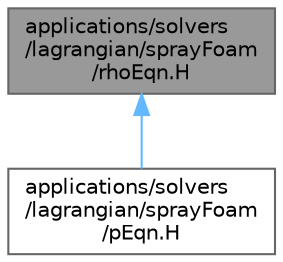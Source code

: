 digraph "applications/solvers/lagrangian/sprayFoam/rhoEqn.H"
{
 // LATEX_PDF_SIZE
  bgcolor="transparent";
  edge [fontname=Helvetica,fontsize=10,labelfontname=Helvetica,labelfontsize=10];
  node [fontname=Helvetica,fontsize=10,shape=box,height=0.2,width=0.4];
  Node1 [id="Node000001",label="applications/solvers\l/lagrangian/sprayFoam\l/rhoEqn.H",height=0.2,width=0.4,color="gray40", fillcolor="grey60", style="filled", fontcolor="black",tooltip="Solve the continuity for density."];
  Node1 -> Node2 [id="edge1_Node000001_Node000002",dir="back",color="steelblue1",style="solid",tooltip=" "];
  Node2 [id="Node000002",label="applications/solvers\l/lagrangian/sprayFoam\l/pEqn.H",height=0.2,width=0.4,color="grey40", fillcolor="white", style="filled",URL="$lagrangian_2sprayFoam_2pEqn_8H.html",tooltip=" "];
}
